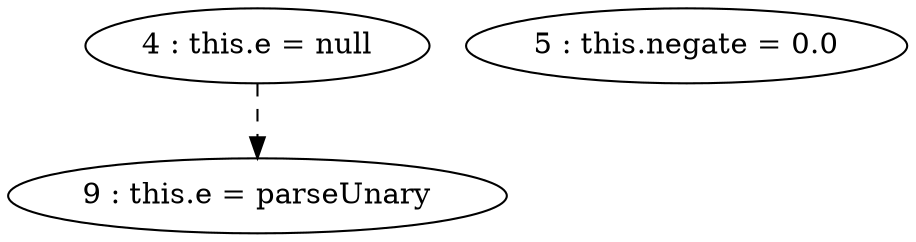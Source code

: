 digraph G {
"4 : this.e = null"
"4 : this.e = null" -> "9 : this.e = parseUnary" [style=dashed]
"5 : this.negate = 0.0"
"9 : this.e = parseUnary"
}